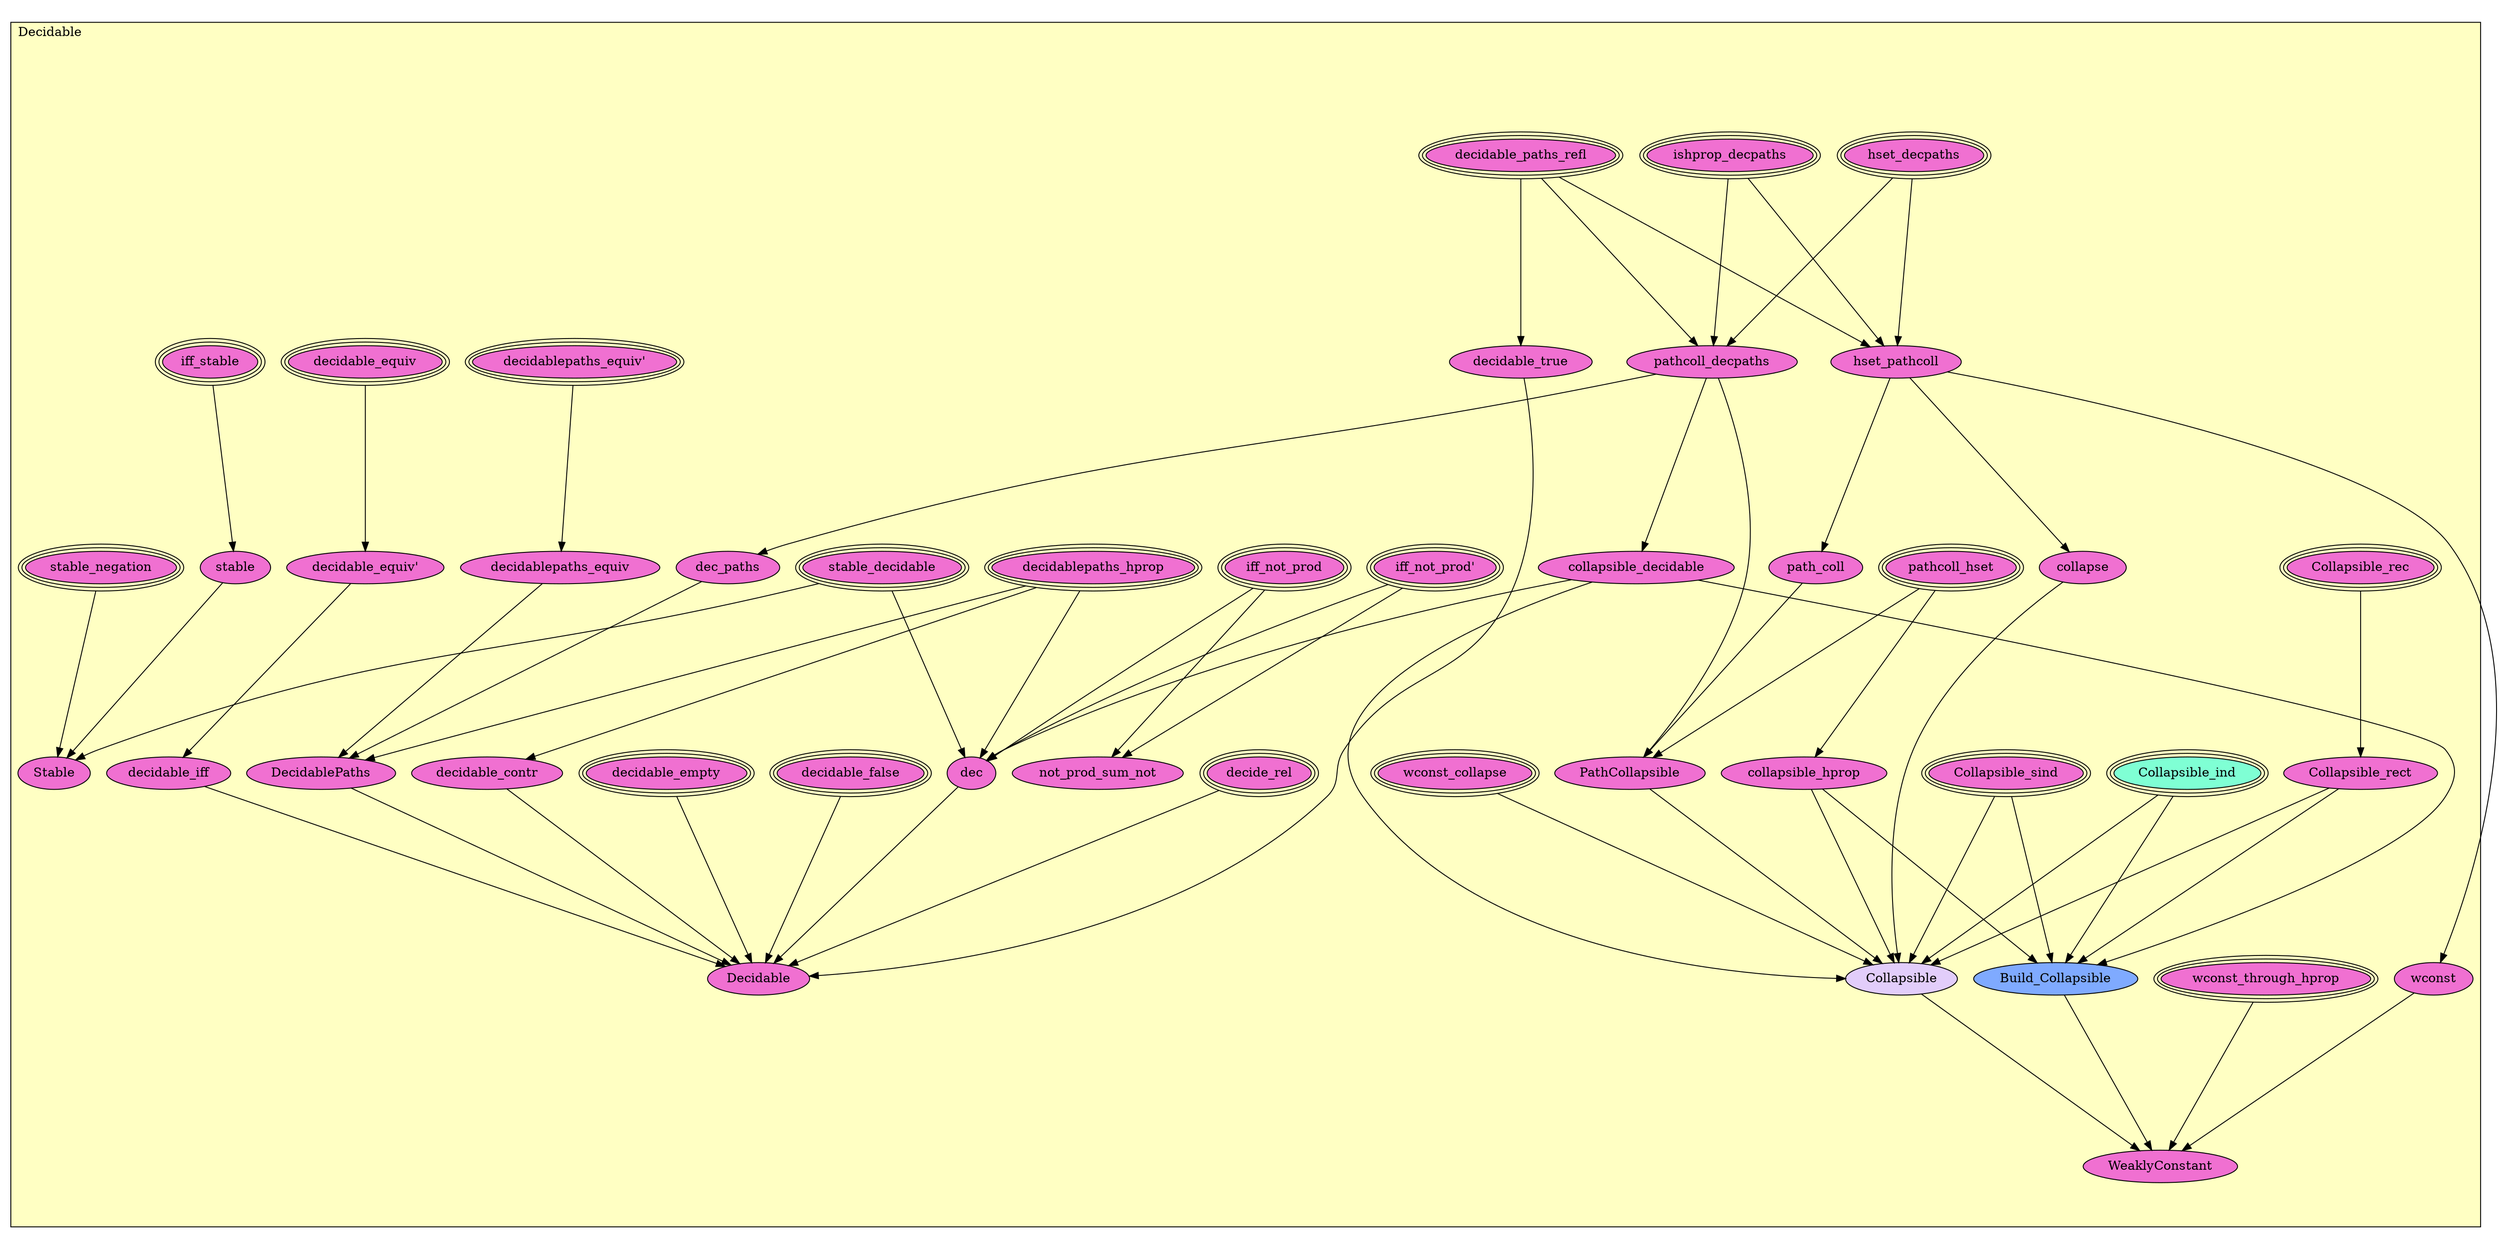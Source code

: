 digraph HoTT_Basics_Decidable {
  graph [ratio=0.5]
  node [style=filled]
Decidable_iff_not_prod_ [label="iff_not_prod'", URL=<Decidable.html#iff_not_prod'>, peripheries=3, fillcolor="#F070D1"] ;
Decidable_iff_not_prod [label="iff_not_prod", URL=<Decidable.html#iff_not_prod>, peripheries=3, fillcolor="#F070D1"] ;
Decidable_not_prod_sum_not [label="not_prod_sum_not", URL=<Decidable.html#not_prod_sum_not>, fillcolor="#F070D1"] ;
Decidable_ishprop_decpaths [label="ishprop_decpaths", URL=<Decidable.html#ishprop_decpaths>, peripheries=3, fillcolor="#F070D1"] ;
Decidable_decidable_paths_refl [label="decidable_paths_refl", URL=<Decidable.html#decidable_paths_refl>, peripheries=3, fillcolor="#F070D1"] ;
Decidable_hset_decpaths [label="hset_decpaths", URL=<Decidable.html#hset_decpaths>, peripheries=3, fillcolor="#F070D1"] ;
Decidable_pathcoll_hset [label="pathcoll_hset", URL=<Decidable.html#pathcoll_hset>, peripheries=3, fillcolor="#F070D1"] ;
Decidable_collapsible_hprop [label="collapsible_hprop", URL=<Decidable.html#collapsible_hprop>, fillcolor="#F070D1"] ;
Decidable_hset_pathcoll [label="hset_pathcoll", URL=<Decidable.html#hset_pathcoll>, fillcolor="#F070D1"] ;
Decidable_pathcoll_decpaths [label="pathcoll_decpaths", URL=<Decidable.html#pathcoll_decpaths>, fillcolor="#F070D1"] ;
Decidable_collapsible_decidable [label="collapsible_decidable", URL=<Decidable.html#collapsible_decidable>, fillcolor="#F070D1"] ;
Decidable_path_coll [label="path_coll", URL=<Decidable.html#path_coll>, fillcolor="#F070D1"] ;
Decidable_PathCollapsible [label="PathCollapsible", URL=<Decidable.html#PathCollapsible>, fillcolor="#F070D1"] ;
Decidable_wconst_collapse [label="wconst_collapse", URL=<Decidable.html#wconst_collapse>, peripheries=3, fillcolor="#F070D1"] ;
Decidable_collapse [label="collapse", URL=<Decidable.html#collapse>, fillcolor="#F070D1"] ;
Decidable_Collapsible_sind [label="Collapsible_sind", URL=<Decidable.html#Collapsible_sind>, peripheries=3, fillcolor="#F070D1"] ;
Decidable_Collapsible_rec [label="Collapsible_rec", URL=<Decidable.html#Collapsible_rec>, peripheries=3, fillcolor="#F070D1"] ;
Decidable_Collapsible_ind [label="Collapsible_ind", URL=<Decidable.html#Collapsible_ind>, peripheries=3, fillcolor="#7FFFD4"] ;
Decidable_Collapsible_rect [label="Collapsible_rect", URL=<Decidable.html#Collapsible_rect>, fillcolor="#F070D1"] ;
Decidable_Build_Collapsible [label="Build_Collapsible", URL=<Decidable.html#Build_Collapsible>, fillcolor="#7FAAFF"] ;
Decidable_Collapsible [label="Collapsible", URL=<Decidable.html#Collapsible>, fillcolor="#E2CDFA"] ;
Decidable_wconst_through_hprop [label="wconst_through_hprop", URL=<Decidable.html#wconst_through_hprop>, peripheries=3, fillcolor="#F070D1"] ;
Decidable_wconst [label="wconst", URL=<Decidable.html#wconst>, fillcolor="#F070D1"] ;
Decidable_WeaklyConstant [label="WeaklyConstant", URL=<Decidable.html#WeaklyConstant>, fillcolor="#F070D1"] ;
Decidable_decidablepaths_equiv_ [label="decidablepaths_equiv'", URL=<Decidable.html#decidablepaths_equiv'>, peripheries=3, fillcolor="#F070D1"] ;
Decidable_decidablepaths_equiv [label="decidablepaths_equiv", URL=<Decidable.html#decidablepaths_equiv>, fillcolor="#F070D1"] ;
Decidable_decidable_equiv [label="decidable_equiv", URL=<Decidable.html#decidable_equiv>, peripheries=3, fillcolor="#F070D1"] ;
Decidable_decidable_equiv_ [label="decidable_equiv'", URL=<Decidable.html#decidable_equiv'>, fillcolor="#F070D1"] ;
Decidable_decidable_iff [label="decidable_iff", URL=<Decidable.html#decidable_iff>, fillcolor="#F070D1"] ;
Decidable_decidable_empty [label="decidable_empty", URL=<Decidable.html#decidable_empty>, peripheries=3, fillcolor="#F070D1"] ;
Decidable_decidablepaths_hprop [label="decidablepaths_hprop", URL=<Decidable.html#decidablepaths_hprop>, peripheries=3, fillcolor="#F070D1"] ;
Decidable_decidable_contr [label="decidable_contr", URL=<Decidable.html#decidable_contr>, fillcolor="#F070D1"] ;
Decidable_decide_rel [label="decide_rel", URL=<Decidable.html#decide_rel>, peripheries=3, fillcolor="#F070D1"] ;
Decidable_iff_stable [label="iff_stable", URL=<Decidable.html#iff_stable>, peripheries=3, fillcolor="#F070D1"] ;
Decidable_stable_negation [label="stable_negation", URL=<Decidable.html#stable_negation>, peripheries=3, fillcolor="#F070D1"] ;
Decidable_stable_decidable [label="stable_decidable", URL=<Decidable.html#stable_decidable>, peripheries=3, fillcolor="#F070D1"] ;
Decidable_stable [label="stable", URL=<Decidable.html#stable>, fillcolor="#F070D1"] ;
Decidable_Stable [label="Stable", URL=<Decidable.html#Stable>, fillcolor="#F070D1"] ;
Decidable_dec_paths [label="dec_paths", URL=<Decidable.html#dec_paths>, fillcolor="#F070D1"] ;
Decidable_DecidablePaths [label="DecidablePaths", URL=<Decidable.html#DecidablePaths>, fillcolor="#F070D1"] ;
Decidable_decidable_false [label="decidable_false", URL=<Decidable.html#decidable_false>, peripheries=3, fillcolor="#F070D1"] ;
Decidable_decidable_true [label="decidable_true", URL=<Decidable.html#decidable_true>, fillcolor="#F070D1"] ;
Decidable_dec [label="dec", URL=<Decidable.html#dec>, fillcolor="#F070D1"] ;
Decidable_Decidable [label="Decidable", URL=<Decidable.html#Decidable>, fillcolor="#F070D1"] ;
  Decidable_iff_not_prod_ -> Decidable_not_prod_sum_not [] ;
  Decidable_iff_not_prod_ -> Decidable_dec [] ;
  Decidable_iff_not_prod -> Decidable_not_prod_sum_not [] ;
  Decidable_iff_not_prod -> Decidable_dec [] ;
  Decidable_ishprop_decpaths -> Decidable_hset_pathcoll [] ;
  Decidable_ishprop_decpaths -> Decidable_pathcoll_decpaths [] ;
  Decidable_decidable_paths_refl -> Decidable_hset_pathcoll [] ;
  Decidable_decidable_paths_refl -> Decidable_pathcoll_decpaths [] ;
  Decidable_decidable_paths_refl -> Decidable_decidable_true [] ;
  Decidable_hset_decpaths -> Decidable_hset_pathcoll [] ;
  Decidable_hset_decpaths -> Decidable_pathcoll_decpaths [] ;
  Decidable_pathcoll_hset -> Decidable_collapsible_hprop [] ;
  Decidable_pathcoll_hset -> Decidable_PathCollapsible [] ;
  Decidable_collapsible_hprop -> Decidable_Build_Collapsible [] ;
  Decidable_collapsible_hprop -> Decidable_Collapsible [] ;
  Decidable_hset_pathcoll -> Decidable_path_coll [] ;
  Decidable_hset_pathcoll -> Decidable_collapse [] ;
  Decidable_hset_pathcoll -> Decidable_wconst [] ;
  Decidable_pathcoll_decpaths -> Decidable_collapsible_decidable [] ;
  Decidable_pathcoll_decpaths -> Decidable_PathCollapsible [] ;
  Decidable_pathcoll_decpaths -> Decidable_dec_paths [] ;
  Decidable_collapsible_decidable -> Decidable_Build_Collapsible [] ;
  Decidable_collapsible_decidable -> Decidable_Collapsible [] ;
  Decidable_collapsible_decidable -> Decidable_dec [] ;
  Decidable_path_coll -> Decidable_PathCollapsible [] ;
  Decidable_PathCollapsible -> Decidable_Collapsible [] ;
  Decidable_wconst_collapse -> Decidable_Collapsible [] ;
  Decidable_collapse -> Decidable_Collapsible [] ;
  Decidable_Collapsible_sind -> Decidable_Build_Collapsible [] ;
  Decidable_Collapsible_sind -> Decidable_Collapsible [] ;
  Decidable_Collapsible_rec -> Decidable_Collapsible_rect [] ;
  Decidable_Collapsible_ind -> Decidable_Build_Collapsible [] ;
  Decidable_Collapsible_ind -> Decidable_Collapsible [] ;
  Decidable_Collapsible_rect -> Decidable_Build_Collapsible [] ;
  Decidable_Collapsible_rect -> Decidable_Collapsible [] ;
  Decidable_Build_Collapsible -> Decidable_WeaklyConstant [] ;
  Decidable_Collapsible -> Decidable_WeaklyConstant [] ;
  Decidable_wconst_through_hprop -> Decidable_WeaklyConstant [] ;
  Decidable_wconst -> Decidable_WeaklyConstant [] ;
  Decidable_decidablepaths_equiv_ -> Decidable_decidablepaths_equiv [] ;
  Decidable_decidablepaths_equiv -> Decidable_DecidablePaths [] ;
  Decidable_decidable_equiv -> Decidable_decidable_equiv_ [] ;
  Decidable_decidable_equiv_ -> Decidable_decidable_iff [] ;
  Decidable_decidable_iff -> Decidable_Decidable [] ;
  Decidable_decidable_empty -> Decidable_Decidable [] ;
  Decidable_decidablepaths_hprop -> Decidable_decidable_contr [] ;
  Decidable_decidablepaths_hprop -> Decidable_DecidablePaths [] ;
  Decidable_decidablepaths_hprop -> Decidable_dec [] ;
  Decidable_decidable_contr -> Decidable_Decidable [] ;
  Decidable_decide_rel -> Decidable_Decidable [] ;
  Decidable_iff_stable -> Decidable_stable [] ;
  Decidable_stable_negation -> Decidable_Stable [] ;
  Decidable_stable_decidable -> Decidable_Stable [] ;
  Decidable_stable_decidable -> Decidable_dec [] ;
  Decidable_stable -> Decidable_Stable [] ;
  Decidable_dec_paths -> Decidable_DecidablePaths [] ;
  Decidable_DecidablePaths -> Decidable_Decidable [] ;
  Decidable_decidable_false -> Decidable_Decidable [] ;
  Decidable_decidable_true -> Decidable_Decidable [] ;
  Decidable_dec -> Decidable_Decidable [] ;
subgraph cluster_Decidable { label="Decidable"; fillcolor="#FFFFC3"; labeljust=l; style=filled 
Decidable_Decidable; Decidable_dec; Decidable_decidable_true; Decidable_decidable_false; Decidable_DecidablePaths; Decidable_dec_paths; Decidable_Stable; Decidable_stable; Decidable_stable_decidable; Decidable_stable_negation; Decidable_iff_stable; Decidable_decide_rel; Decidable_decidable_contr; Decidable_decidablepaths_hprop; Decidable_decidable_empty; Decidable_decidable_iff; Decidable_decidable_equiv_; Decidable_decidable_equiv; Decidable_decidablepaths_equiv; Decidable_decidablepaths_equiv_; Decidable_WeaklyConstant; Decidable_wconst; Decidable_wconst_through_hprop; Decidable_Collapsible; Decidable_Build_Collapsible; Decidable_Collapsible_rect; Decidable_Collapsible_ind; Decidable_Collapsible_rec; Decidable_Collapsible_sind; Decidable_collapse; Decidable_wconst_collapse; Decidable_PathCollapsible; Decidable_path_coll; Decidable_collapsible_decidable; Decidable_pathcoll_decpaths; Decidable_hset_pathcoll; Decidable_collapsible_hprop; Decidable_pathcoll_hset; Decidable_hset_decpaths; Decidable_decidable_paths_refl; Decidable_ishprop_decpaths; Decidable_not_prod_sum_not; Decidable_iff_not_prod; Decidable_iff_not_prod_; };
} /* END */
